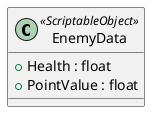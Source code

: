 @startuml
class EnemyData <<ScriptableObject>> {
    + Health : float
    + PointValue : float
}
@enduml

